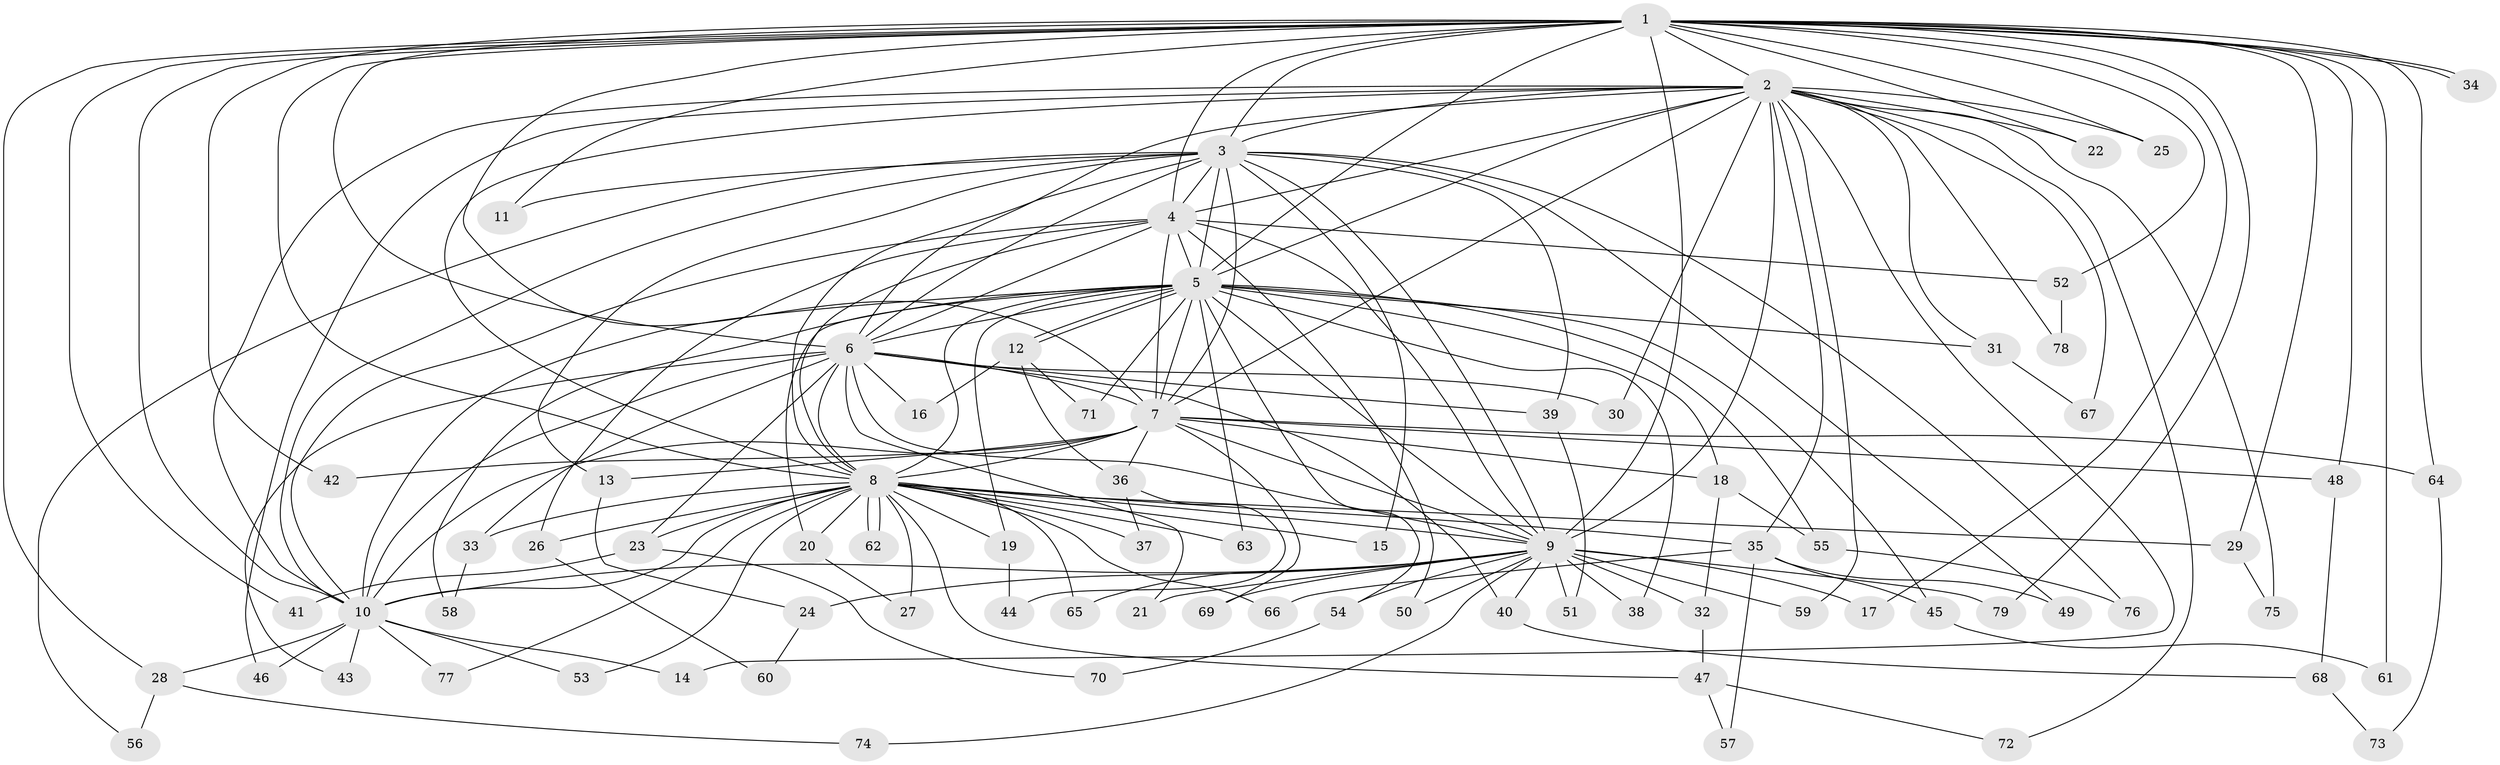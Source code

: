 // Generated by graph-tools (version 1.1) at 2025/44/03/09/25 04:44:44]
// undirected, 79 vertices, 183 edges
graph export_dot {
graph [start="1"]
  node [color=gray90,style=filled];
  1;
  2;
  3;
  4;
  5;
  6;
  7;
  8;
  9;
  10;
  11;
  12;
  13;
  14;
  15;
  16;
  17;
  18;
  19;
  20;
  21;
  22;
  23;
  24;
  25;
  26;
  27;
  28;
  29;
  30;
  31;
  32;
  33;
  34;
  35;
  36;
  37;
  38;
  39;
  40;
  41;
  42;
  43;
  44;
  45;
  46;
  47;
  48;
  49;
  50;
  51;
  52;
  53;
  54;
  55;
  56;
  57;
  58;
  59;
  60;
  61;
  62;
  63;
  64;
  65;
  66;
  67;
  68;
  69;
  70;
  71;
  72;
  73;
  74;
  75;
  76;
  77;
  78;
  79;
  1 -- 2;
  1 -- 3;
  1 -- 4;
  1 -- 5;
  1 -- 6;
  1 -- 7;
  1 -- 8;
  1 -- 9;
  1 -- 10;
  1 -- 11;
  1 -- 17;
  1 -- 22;
  1 -- 25;
  1 -- 28;
  1 -- 29;
  1 -- 34;
  1 -- 34;
  1 -- 41;
  1 -- 42;
  1 -- 48;
  1 -- 52;
  1 -- 61;
  1 -- 64;
  1 -- 79;
  2 -- 3;
  2 -- 4;
  2 -- 5;
  2 -- 6;
  2 -- 7;
  2 -- 8;
  2 -- 9;
  2 -- 10;
  2 -- 14;
  2 -- 22;
  2 -- 25;
  2 -- 30;
  2 -- 31;
  2 -- 35;
  2 -- 46;
  2 -- 59;
  2 -- 67;
  2 -- 72;
  2 -- 75;
  2 -- 78;
  3 -- 4;
  3 -- 5;
  3 -- 6;
  3 -- 7;
  3 -- 8;
  3 -- 9;
  3 -- 10;
  3 -- 11;
  3 -- 13;
  3 -- 15;
  3 -- 39;
  3 -- 49;
  3 -- 56;
  3 -- 76;
  4 -- 5;
  4 -- 6;
  4 -- 7;
  4 -- 8;
  4 -- 9;
  4 -- 10;
  4 -- 26;
  4 -- 50;
  4 -- 52;
  5 -- 6;
  5 -- 7;
  5 -- 8;
  5 -- 9;
  5 -- 10;
  5 -- 12;
  5 -- 12;
  5 -- 18;
  5 -- 19;
  5 -- 20;
  5 -- 31;
  5 -- 38;
  5 -- 45;
  5 -- 54;
  5 -- 55;
  5 -- 58;
  5 -- 63;
  5 -- 71;
  6 -- 7;
  6 -- 8;
  6 -- 9;
  6 -- 10;
  6 -- 16;
  6 -- 21;
  6 -- 23;
  6 -- 30;
  6 -- 33;
  6 -- 39;
  6 -- 40;
  6 -- 43;
  7 -- 8;
  7 -- 9;
  7 -- 10;
  7 -- 13;
  7 -- 18;
  7 -- 36;
  7 -- 42;
  7 -- 48;
  7 -- 64;
  7 -- 69;
  8 -- 9;
  8 -- 10;
  8 -- 15;
  8 -- 19;
  8 -- 20;
  8 -- 23;
  8 -- 26;
  8 -- 27;
  8 -- 29;
  8 -- 33;
  8 -- 35;
  8 -- 37;
  8 -- 47;
  8 -- 53;
  8 -- 62;
  8 -- 62;
  8 -- 63;
  8 -- 65;
  8 -- 66;
  8 -- 77;
  9 -- 10;
  9 -- 17;
  9 -- 21;
  9 -- 24;
  9 -- 32;
  9 -- 38;
  9 -- 40;
  9 -- 50;
  9 -- 51;
  9 -- 54;
  9 -- 59;
  9 -- 65;
  9 -- 69;
  9 -- 74;
  9 -- 79;
  10 -- 14;
  10 -- 28;
  10 -- 43;
  10 -- 46;
  10 -- 53;
  10 -- 77;
  12 -- 16;
  12 -- 36;
  12 -- 71;
  13 -- 24;
  18 -- 32;
  18 -- 55;
  19 -- 44;
  20 -- 27;
  23 -- 41;
  23 -- 70;
  24 -- 60;
  26 -- 60;
  28 -- 56;
  28 -- 74;
  29 -- 75;
  31 -- 67;
  32 -- 47;
  33 -- 58;
  35 -- 45;
  35 -- 49;
  35 -- 57;
  35 -- 66;
  36 -- 37;
  36 -- 44;
  39 -- 51;
  40 -- 68;
  45 -- 61;
  47 -- 57;
  47 -- 72;
  48 -- 68;
  52 -- 78;
  54 -- 70;
  55 -- 76;
  64 -- 73;
  68 -- 73;
}
